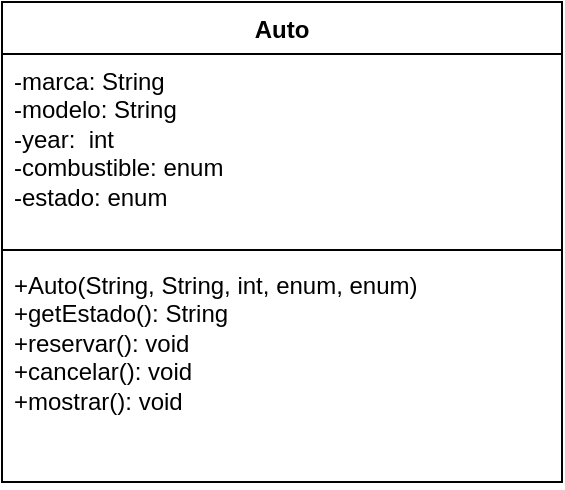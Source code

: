 <mxfile version="28.1.0">
  <diagram id="C5RBs43oDa-KdzZeNtuy" name="Page-1">
    <mxGraphModel dx="818" dy="439" grid="1" gridSize="10" guides="1" tooltips="1" connect="1" arrows="1" fold="1" page="1" pageScale="1" pageWidth="827" pageHeight="1169" math="0" shadow="0">
      <root>
        <mxCell id="WIyWlLk6GJQsqaUBKTNV-0" />
        <mxCell id="WIyWlLk6GJQsqaUBKTNV-1" parent="WIyWlLk6GJQsqaUBKTNV-0" />
        <mxCell id="1UYH4tzNG6KY7lfUJovS-0" value="Auto" style="swimlane;fontStyle=1;align=center;verticalAlign=top;childLayout=stackLayout;horizontal=1;startSize=26;horizontalStack=0;resizeParent=1;resizeParentMax=0;resizeLast=0;collapsible=1;marginBottom=0;whiteSpace=wrap;html=1;" vertex="1" parent="WIyWlLk6GJQsqaUBKTNV-1">
          <mxGeometry x="330" y="190" width="280" height="240" as="geometry" />
        </mxCell>
        <mxCell id="1UYH4tzNG6KY7lfUJovS-1" value="-marca: String&lt;div&gt;-modelo: String&amp;nbsp;&lt;/div&gt;&lt;div&gt;-year:&amp;nbsp; int&lt;/div&gt;&lt;div&gt;-combustible: enum&lt;/div&gt;&lt;div&gt;-estado: enum&lt;/div&gt;" style="text;strokeColor=none;fillColor=none;align=left;verticalAlign=top;spacingLeft=4;spacingRight=4;overflow=hidden;rotatable=0;points=[[0,0.5],[1,0.5]];portConstraint=eastwest;whiteSpace=wrap;html=1;" vertex="1" parent="1UYH4tzNG6KY7lfUJovS-0">
          <mxGeometry y="26" width="280" height="94" as="geometry" />
        </mxCell>
        <mxCell id="1UYH4tzNG6KY7lfUJovS-2" value="" style="line;strokeWidth=1;fillColor=none;align=left;verticalAlign=middle;spacingTop=-1;spacingLeft=3;spacingRight=3;rotatable=0;labelPosition=right;points=[];portConstraint=eastwest;strokeColor=inherit;" vertex="1" parent="1UYH4tzNG6KY7lfUJovS-0">
          <mxGeometry y="120" width="280" height="8" as="geometry" />
        </mxCell>
        <mxCell id="1UYH4tzNG6KY7lfUJovS-3" value="+Auto(String, String, int, enum, enum)&lt;div&gt;&lt;span style=&quot;background-color: transparent; color: light-dark(rgb(0, 0, 0), rgb(255, 255, 255));&quot;&gt;+getEstado(): String&lt;/span&gt;&lt;/div&gt;&lt;div&gt;+reservar(): void&lt;/div&gt;&lt;div&gt;+cancelar(): void&lt;/div&gt;&lt;div&gt;+mostrar(): void&lt;/div&gt;" style="text;strokeColor=none;fillColor=none;align=left;verticalAlign=top;spacingLeft=4;spacingRight=4;overflow=hidden;rotatable=0;points=[[0,0.5],[1,0.5]];portConstraint=eastwest;whiteSpace=wrap;html=1;" vertex="1" parent="1UYH4tzNG6KY7lfUJovS-0">
          <mxGeometry y="128" width="280" height="112" as="geometry" />
        </mxCell>
      </root>
    </mxGraphModel>
  </diagram>
</mxfile>
